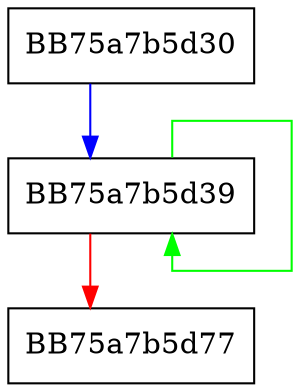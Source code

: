 digraph SymCryptFdefRawSubAsm {
  node [shape="box"];
  graph [splines=ortho];
  BB75a7b5d30 -> BB75a7b5d39 [color="blue"];
  BB75a7b5d39 -> BB75a7b5d39 [color="green"];
  BB75a7b5d39 -> BB75a7b5d77 [color="red"];
}
